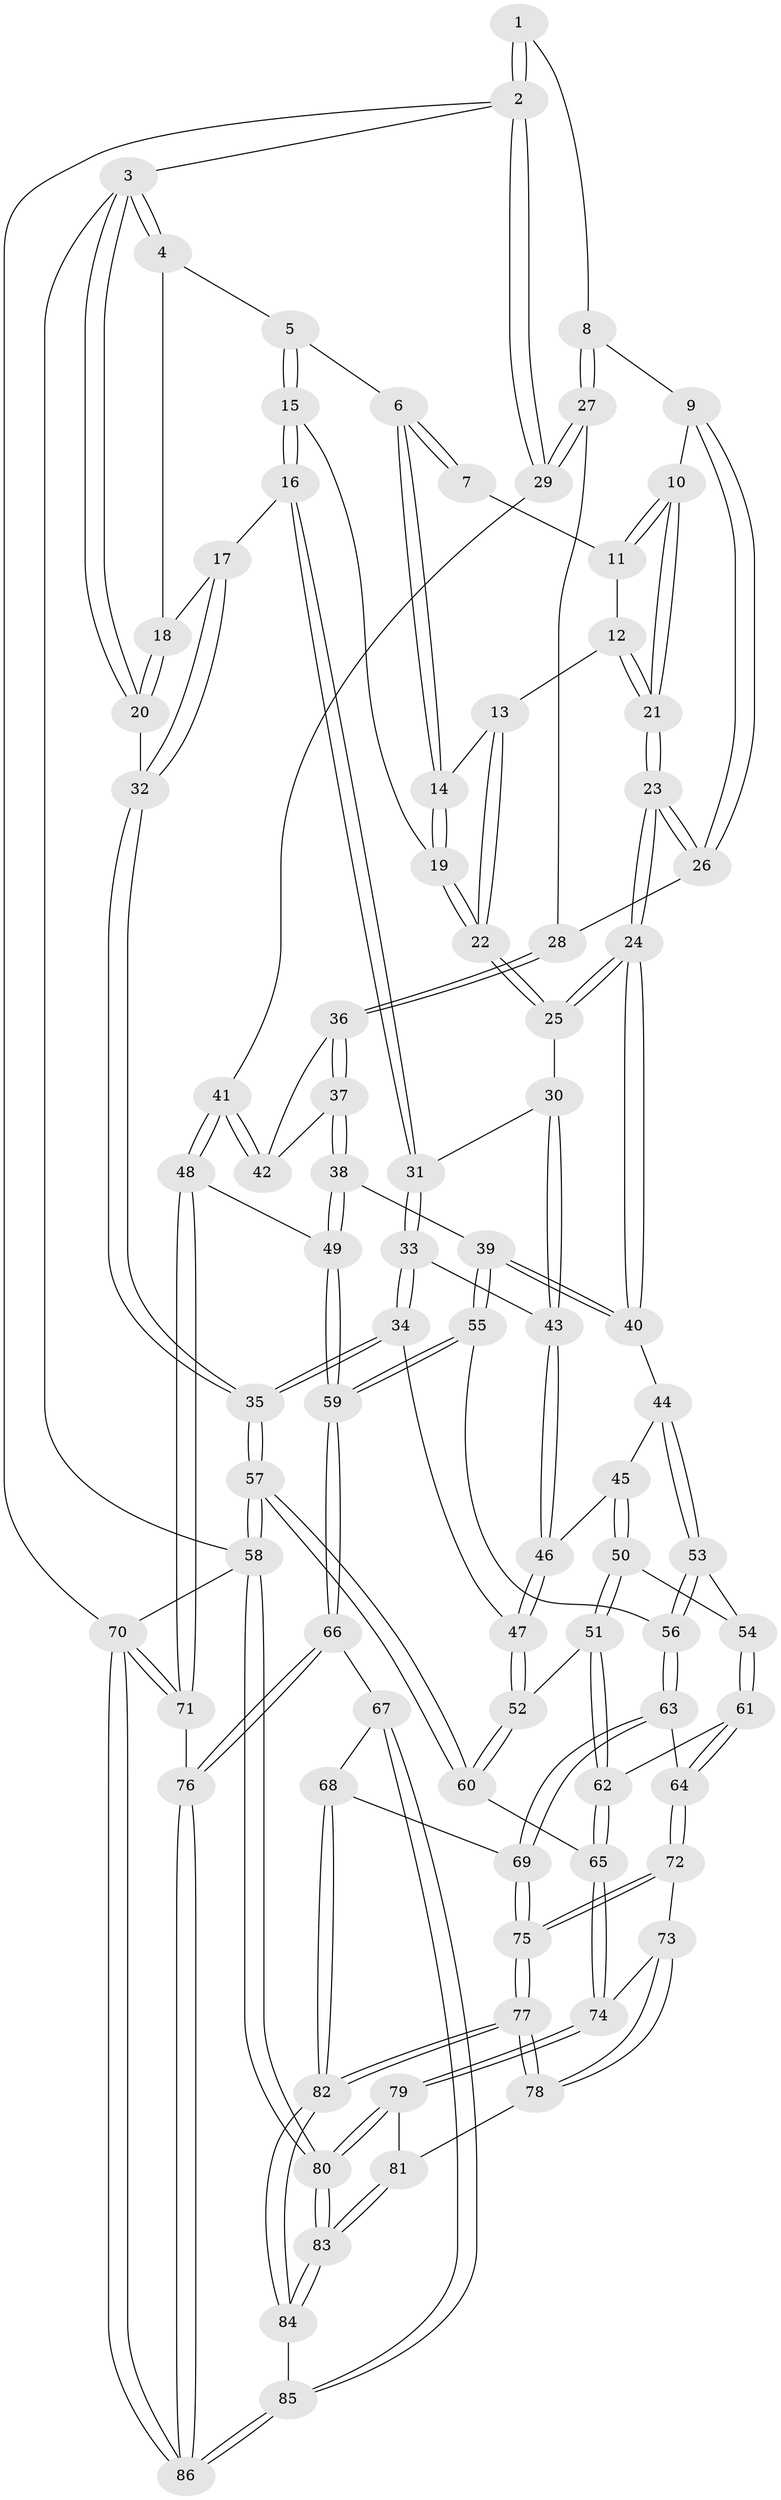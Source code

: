 // coarse degree distribution, {3: 0.16666666666666666, 7: 0.018518518518518517, 6: 0.037037037037037035, 4: 0.5185185185185185, 5: 0.25925925925925924}
// Generated by graph-tools (version 1.1) at 2025/24/03/03/25 07:24:36]
// undirected, 86 vertices, 212 edges
graph export_dot {
graph [start="1"]
  node [color=gray90,style=filled];
  1 [pos="+0.9341133558655215+0"];
  2 [pos="+1+0"];
  3 [pos="+0+0"];
  4 [pos="+0.03291603678642052+0"];
  5 [pos="+0.3689148625282734+0"];
  6 [pos="+0.3939482575408454+0"];
  7 [pos="+0.6096813189941633+0"];
  8 [pos="+0.826193716294157+0.07721982164619627"];
  9 [pos="+0.7044917795451054+0.09864877287245152"];
  10 [pos="+0.6554127037837812+0.09899250044410104"];
  11 [pos="+0.6434761668749664+0.06168267534984056"];
  12 [pos="+0.49809203705582933+0.020475775516164682"];
  13 [pos="+0.42588000716354474+0"];
  14 [pos="+0.40400857861997214+0"];
  15 [pos="+0.21306503727977702+0.15547471341905822"];
  16 [pos="+0.1333097832372074+0.19854896597749483"];
  17 [pos="+0.1310032023660813+0.19804908053258907"];
  18 [pos="+0.08974337414515907+0.04481564179399776"];
  19 [pos="+0.3460804125663786+0.1989901902742703"];
  20 [pos="+0+0.17524015533912451"];
  21 [pos="+0.5768660024831415+0.162540238122599"];
  22 [pos="+0.4371430842276267+0.26603429739811935"];
  23 [pos="+0.5404725296660639+0.31911867569661606"];
  24 [pos="+0.5305356217010587+0.3312444759781029"];
  25 [pos="+0.45427289509903673+0.2899153437427987"];
  26 [pos="+0.682010257421788+0.26652440114747034"];
  27 [pos="+0.8545955567225746+0.1830107745924061"];
  28 [pos="+0.8269839337603441+0.23230355989857654"];
  29 [pos="+1+0.2505063223536377"];
  30 [pos="+0.31371453691582973+0.32908455617641025"];
  31 [pos="+0.15279472800603053+0.23561287093986602"];
  32 [pos="+0+0.29748585674764255"];
  33 [pos="+0.16967429500525763+0.3612627610579137"];
  34 [pos="+0.08380379361292724+0.4556321315288292"];
  35 [pos="+0+0.415191744141428"];
  36 [pos="+0.8362346939222428+0.2804283425491913"];
  37 [pos="+0.7394060981364827+0.45084375130308085"];
  38 [pos="+0.6871467729201118+0.48718359781174614"];
  39 [pos="+0.6680831241628359+0.48095052605076094"];
  40 [pos="+0.5330073369657409+0.34782591591648476"];
  41 [pos="+1+0.5213221496970124"];
  42 [pos="+0.9420954544390903+0.41857050452955347"];
  43 [pos="+0.25169455603506385+0.414258706100741"];
  44 [pos="+0.42558822702757715+0.4847386937031106"];
  45 [pos="+0.35301124968536246+0.503105054846228"];
  46 [pos="+0.2652400992484227+0.4792372802821994"];
  47 [pos="+0.17701452494398165+0.5415964934253079"];
  48 [pos="+1+0.5786926793337125"];
  49 [pos="+0.8253784223338343+0.6589839318585172"];
  50 [pos="+0.3084159989916357+0.6591127882653736"];
  51 [pos="+0.2815563436856236+0.6726943674771011"];
  52 [pos="+0.17511873820616333+0.5582897794103113"];
  53 [pos="+0.47055923802907207+0.6463872434282762"];
  54 [pos="+0.39582502295683447+0.6720592098152699"];
  55 [pos="+0.5595523256755645+0.64525997426919"];
  56 [pos="+0.501990546994544+0.665291731742534"];
  57 [pos="+0+0.7800982559117025"];
  58 [pos="+0+1"];
  59 [pos="+0.7553677523436902+0.78026956718958"];
  60 [pos="+0.018253723384780145+0.7210088576694578"];
  61 [pos="+0.38707630217468275+0.7762849291059241"];
  62 [pos="+0.2504708128274148+0.7512516226159854"];
  63 [pos="+0.5071671791161985+0.7803451163052508"];
  64 [pos="+0.4086172417234953+0.8004306999177588"];
  65 [pos="+0.23000251765164914+0.7738582728710639"];
  66 [pos="+0.7482271063551708+0.8136876996931951"];
  67 [pos="+0.6630517281734687+0.8572037835930147"];
  68 [pos="+0.5945944281023843+0.8572206403804096"];
  69 [pos="+0.5608381972382959+0.8417549052485598"];
  70 [pos="+1+1"];
  71 [pos="+1+1"];
  72 [pos="+0.4007631725298238+0.8181401182943634"];
  73 [pos="+0.33766601858814205+0.8505048834700133"];
  74 [pos="+0.23214382720599783+0.784171015219633"];
  75 [pos="+0.42570986439878117+0.9190879576467124"];
  76 [pos="+0.7834850638781711+0.8522090100399177"];
  77 [pos="+0.41228416987042205+0.9434201870088422"];
  78 [pos="+0.34255070666389614+0.9243312288071938"];
  79 [pos="+0.2159896790419793+0.8902339511126854"];
  80 [pos="+0+1"];
  81 [pos="+0.32051347889840454+0.9325791685567673"];
  82 [pos="+0.4673644513346732+1"];
  83 [pos="+0.19778880628172066+1"];
  84 [pos="+0.46909982387891686+1"];
  85 [pos="+0.637099572768473+1"];
  86 [pos="+0.8697158942076343+1"];
  1 -- 2;
  1 -- 2;
  1 -- 8;
  2 -- 3;
  2 -- 29;
  2 -- 29;
  2 -- 70;
  3 -- 4;
  3 -- 4;
  3 -- 20;
  3 -- 20;
  3 -- 58;
  4 -- 5;
  4 -- 18;
  5 -- 6;
  5 -- 15;
  5 -- 15;
  6 -- 7;
  6 -- 7;
  6 -- 14;
  6 -- 14;
  7 -- 11;
  8 -- 9;
  8 -- 27;
  8 -- 27;
  9 -- 10;
  9 -- 26;
  9 -- 26;
  10 -- 11;
  10 -- 11;
  10 -- 21;
  10 -- 21;
  11 -- 12;
  12 -- 13;
  12 -- 21;
  12 -- 21;
  13 -- 14;
  13 -- 22;
  13 -- 22;
  14 -- 19;
  14 -- 19;
  15 -- 16;
  15 -- 16;
  15 -- 19;
  16 -- 17;
  16 -- 31;
  16 -- 31;
  17 -- 18;
  17 -- 32;
  17 -- 32;
  18 -- 20;
  18 -- 20;
  19 -- 22;
  19 -- 22;
  20 -- 32;
  21 -- 23;
  21 -- 23;
  22 -- 25;
  22 -- 25;
  23 -- 24;
  23 -- 24;
  23 -- 26;
  23 -- 26;
  24 -- 25;
  24 -- 25;
  24 -- 40;
  24 -- 40;
  25 -- 30;
  26 -- 28;
  27 -- 28;
  27 -- 29;
  27 -- 29;
  28 -- 36;
  28 -- 36;
  29 -- 41;
  30 -- 31;
  30 -- 43;
  30 -- 43;
  31 -- 33;
  31 -- 33;
  32 -- 35;
  32 -- 35;
  33 -- 34;
  33 -- 34;
  33 -- 43;
  34 -- 35;
  34 -- 35;
  34 -- 47;
  35 -- 57;
  35 -- 57;
  36 -- 37;
  36 -- 37;
  36 -- 42;
  37 -- 38;
  37 -- 38;
  37 -- 42;
  38 -- 39;
  38 -- 49;
  38 -- 49;
  39 -- 40;
  39 -- 40;
  39 -- 55;
  39 -- 55;
  40 -- 44;
  41 -- 42;
  41 -- 42;
  41 -- 48;
  41 -- 48;
  43 -- 46;
  43 -- 46;
  44 -- 45;
  44 -- 53;
  44 -- 53;
  45 -- 46;
  45 -- 50;
  45 -- 50;
  46 -- 47;
  46 -- 47;
  47 -- 52;
  47 -- 52;
  48 -- 49;
  48 -- 71;
  48 -- 71;
  49 -- 59;
  49 -- 59;
  50 -- 51;
  50 -- 51;
  50 -- 54;
  51 -- 52;
  51 -- 62;
  51 -- 62;
  52 -- 60;
  52 -- 60;
  53 -- 54;
  53 -- 56;
  53 -- 56;
  54 -- 61;
  54 -- 61;
  55 -- 56;
  55 -- 59;
  55 -- 59;
  56 -- 63;
  56 -- 63;
  57 -- 58;
  57 -- 58;
  57 -- 60;
  57 -- 60;
  58 -- 80;
  58 -- 80;
  58 -- 70;
  59 -- 66;
  59 -- 66;
  60 -- 65;
  61 -- 62;
  61 -- 64;
  61 -- 64;
  62 -- 65;
  62 -- 65;
  63 -- 64;
  63 -- 69;
  63 -- 69;
  64 -- 72;
  64 -- 72;
  65 -- 74;
  65 -- 74;
  66 -- 67;
  66 -- 76;
  66 -- 76;
  67 -- 68;
  67 -- 85;
  67 -- 85;
  68 -- 69;
  68 -- 82;
  68 -- 82;
  69 -- 75;
  69 -- 75;
  70 -- 71;
  70 -- 71;
  70 -- 86;
  70 -- 86;
  71 -- 76;
  72 -- 73;
  72 -- 75;
  72 -- 75;
  73 -- 74;
  73 -- 78;
  73 -- 78;
  74 -- 79;
  74 -- 79;
  75 -- 77;
  75 -- 77;
  76 -- 86;
  76 -- 86;
  77 -- 78;
  77 -- 78;
  77 -- 82;
  77 -- 82;
  78 -- 81;
  79 -- 80;
  79 -- 80;
  79 -- 81;
  80 -- 83;
  80 -- 83;
  81 -- 83;
  81 -- 83;
  82 -- 84;
  82 -- 84;
  83 -- 84;
  83 -- 84;
  84 -- 85;
  85 -- 86;
  85 -- 86;
}
